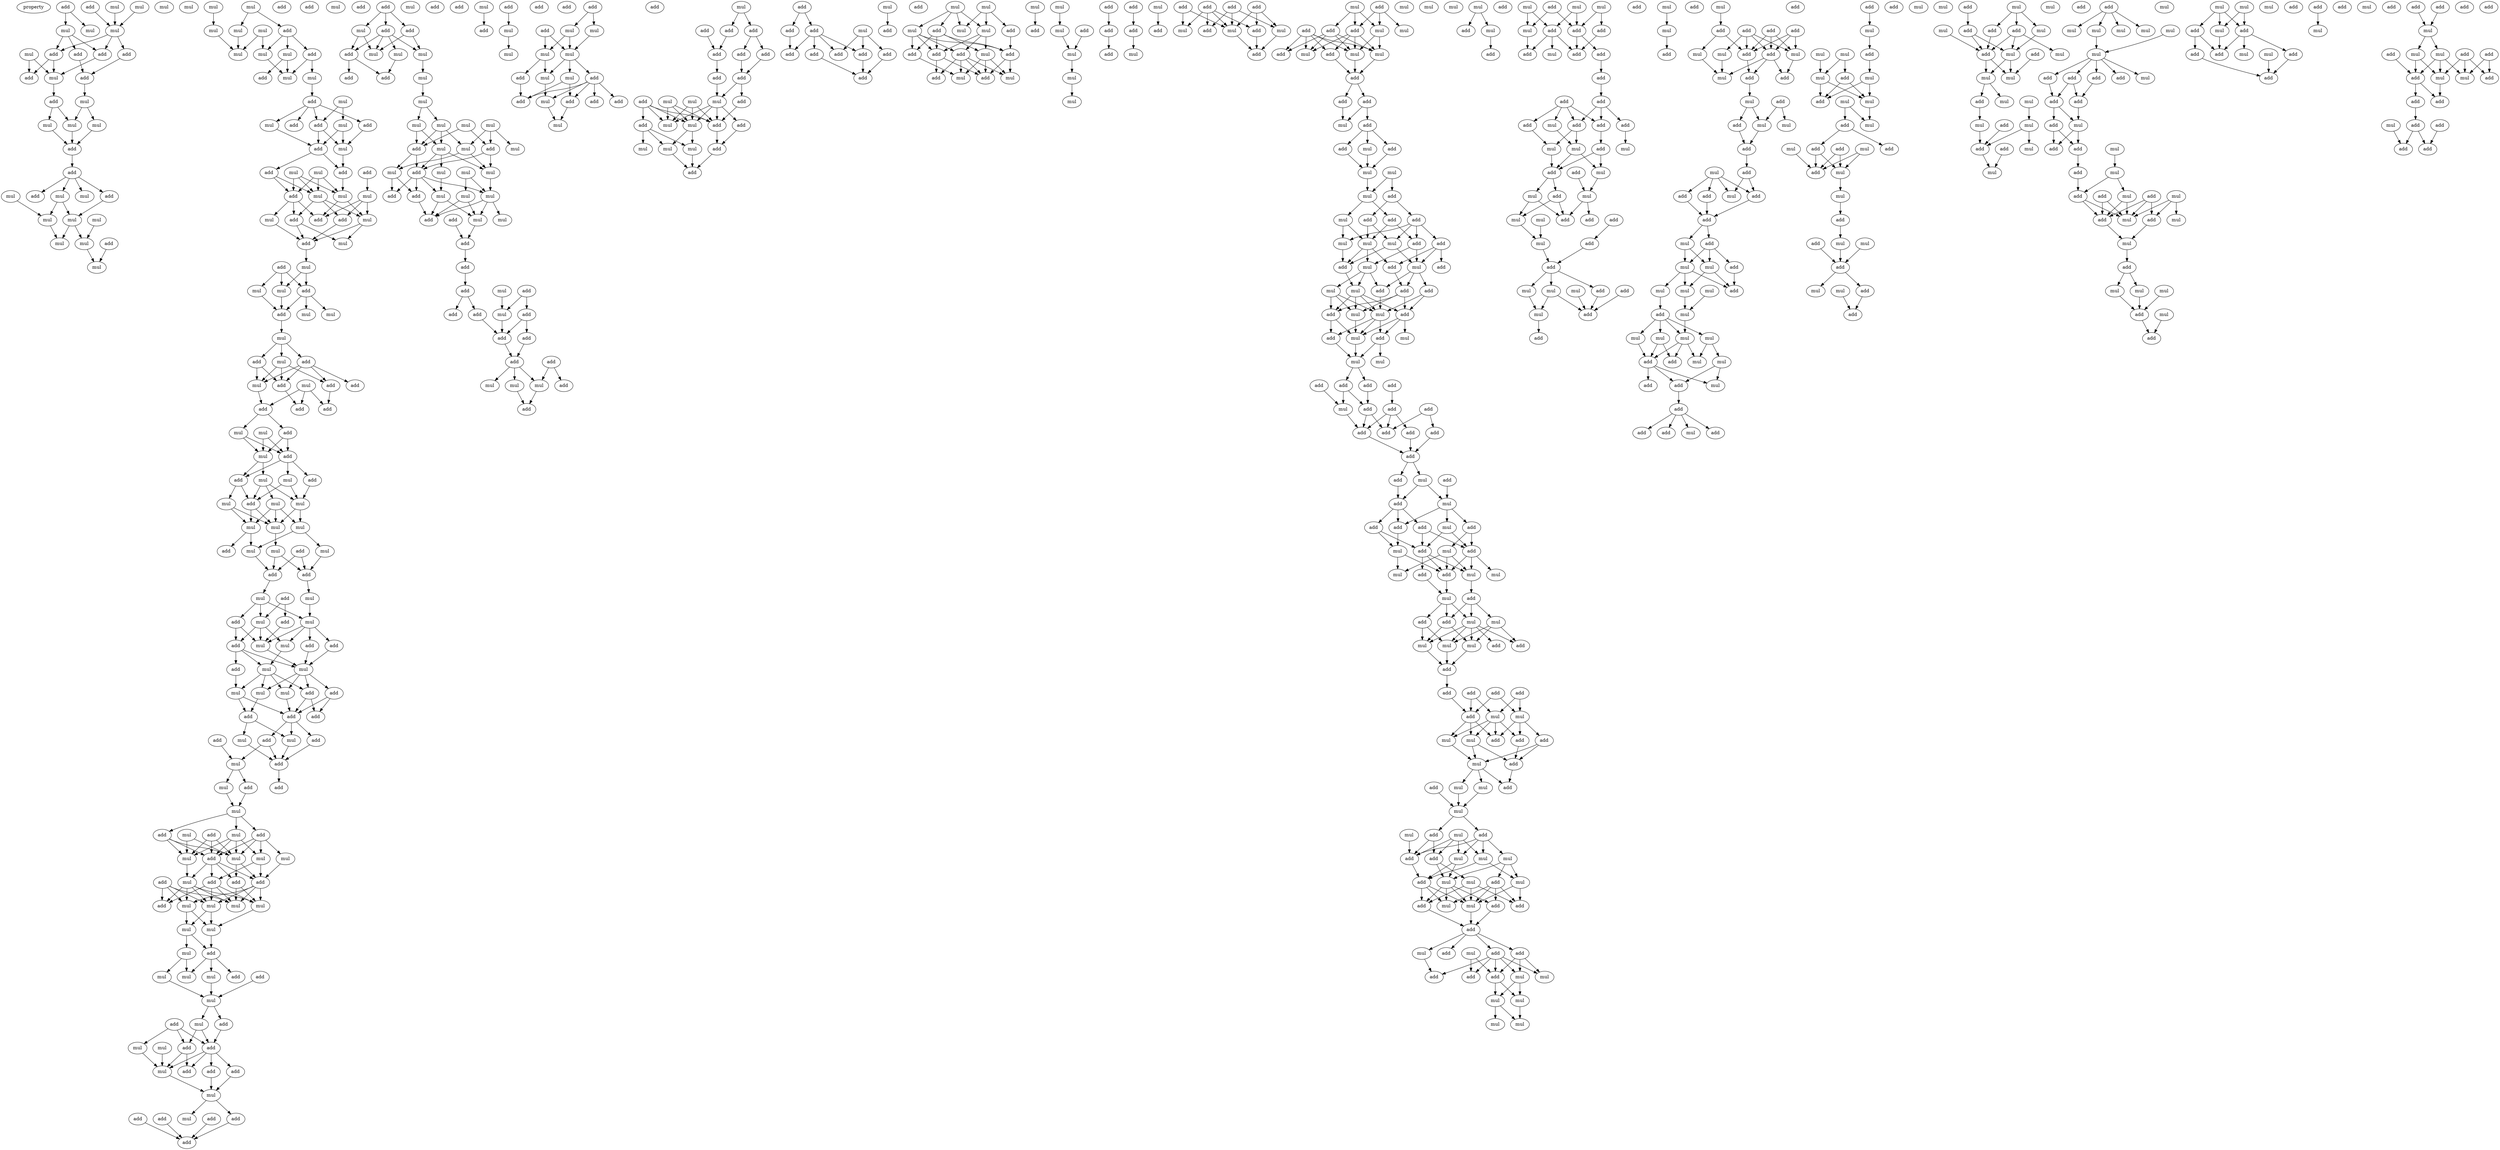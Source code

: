 digraph {
    node [fontcolor=black]
    property [mul=2,lf=1.7]
    0 [ label = mul ];
    1 [ label = mul ];
    2 [ label = add ];
    3 [ label = add ];
    4 [ label = mul ];
    5 [ label = mul ];
    6 [ label = mul ];
    7 [ label = add ];
    8 [ label = add ];
    9 [ label = add ];
    10 [ label = mul ];
    11 [ label = add ];
    12 [ label = mul ];
    13 [ label = add ];
    14 [ label = add ];
    15 [ label = add ];
    16 [ label = mul ];
    17 [ label = mul ];
    18 [ label = mul ];
    19 [ label = mul ];
    20 [ label = add ];
    21 [ label = add ];
    22 [ label = mul ];
    23 [ label = mul ];
    24 [ label = mul ];
    25 [ label = add ];
    26 [ label = add ];
    27 [ label = mul ];
    28 [ label = mul ];
    29 [ label = mul ];
    30 [ label = mul ];
    31 [ label = add ];
    32 [ label = mul ];
    33 [ label = mul ];
    34 [ label = mul ];
    35 [ label = mul ];
    36 [ label = mul ];
    37 [ label = mul ];
    38 [ label = mul ];
    39 [ label = mul ];
    40 [ label = mul ];
    41 [ label = add ];
    42 [ label = mul ];
    43 [ label = mul ];
    44 [ label = mul ];
    45 [ label = add ];
    46 [ label = add ];
    47 [ label = mul ];
    48 [ label = mul ];
    49 [ label = mul ];
    50 [ label = add ];
    51 [ label = add ];
    52 [ label = mul ];
    53 [ label = add ];
    54 [ label = add ];
    55 [ label = mul ];
    56 [ label = add ];
    57 [ label = mul ];
    58 [ label = mul ];
    59 [ label = add ];
    60 [ label = add ];
    61 [ label = mul ];
    62 [ label = add ];
    63 [ label = mul ];
    64 [ label = add ];
    65 [ label = mul ];
    66 [ label = mul ];
    67 [ label = add ];
    68 [ label = mul ];
    69 [ label = mul ];
    70 [ label = add ];
    71 [ label = add ];
    72 [ label = mul ];
    73 [ label = add ];
    74 [ label = add ];
    75 [ label = mul ];
    76 [ label = mul ];
    77 [ label = mul ];
    78 [ label = add ];
    79 [ label = add ];
    80 [ label = mul ];
    81 [ label = mul ];
    82 [ label = add ];
    83 [ label = mul ];
    84 [ label = add ];
    85 [ label = mul ];
    86 [ label = add ];
    87 [ label = add ];
    88 [ label = add ];
    89 [ label = mul ];
    90 [ label = add ];
    91 [ label = mul ];
    92 [ label = add ];
    93 [ label = add ];
    94 [ label = add ];
    95 [ label = mul ];
    96 [ label = add ];
    97 [ label = mul ];
    98 [ label = add ];
    99 [ label = mul ];
    100 [ label = mul ];
    101 [ label = add ];
    102 [ label = add ];
    103 [ label = mul ];
    104 [ label = mul ];
    105 [ label = mul ];
    106 [ label = mul ];
    107 [ label = add ];
    108 [ label = mul ];
    109 [ label = mul ];
    110 [ label = mul ];
    111 [ label = add ];
    112 [ label = add ];
    113 [ label = mul ];
    114 [ label = mul ];
    115 [ label = mul ];
    116 [ label = add ];
    117 [ label = add ];
    118 [ label = mul ];
    119 [ label = mul ];
    120 [ label = add ];
    121 [ label = mul ];
    122 [ label = mul ];
    123 [ label = add ];
    124 [ label = add ];
    125 [ label = mul ];
    126 [ label = add ];
    127 [ label = add ];
    128 [ label = mul ];
    129 [ label = add ];
    130 [ label = mul ];
    131 [ label = mul ];
    132 [ label = add ];
    133 [ label = mul ];
    134 [ label = mul ];
    135 [ label = add ];
    136 [ label = mul ];
    137 [ label = add ];
    138 [ label = add ];
    139 [ label = add ];
    140 [ label = add ];
    141 [ label = add ];
    142 [ label = add ];
    143 [ label = mul ];
    144 [ label = mul ];
    145 [ label = add ];
    146 [ label = mul ];
    147 [ label = add ];
    148 [ label = mul ];
    149 [ label = add ];
    150 [ label = add ];
    151 [ label = mul ];
    152 [ label = add ];
    153 [ label = mul ];
    154 [ label = add ];
    155 [ label = mul ];
    156 [ label = mul ];
    157 [ label = add ];
    158 [ label = add ];
    159 [ label = add ];
    160 [ label = mul ];
    161 [ label = mul ];
    162 [ label = mul ];
    163 [ label = mul ];
    164 [ label = add ];
    165 [ label = add ];
    166 [ label = mul ];
    167 [ label = add ];
    168 [ label = add ];
    169 [ label = mul ];
    170 [ label = mul ];
    171 [ label = add ];
    172 [ label = mul ];
    173 [ label = mul ];
    174 [ label = mul ];
    175 [ label = mul ];
    176 [ label = mul ];
    177 [ label = add ];
    178 [ label = mul ];
    179 [ label = add ];
    180 [ label = mul ];
    181 [ label = add ];
    182 [ label = mul ];
    183 [ label = mul ];
    184 [ label = mul ];
    185 [ label = add ];
    186 [ label = add ];
    187 [ label = add ];
    188 [ label = add ];
    189 [ label = add ];
    190 [ label = mul ];
    191 [ label = mul ];
    192 [ label = add ];
    193 [ label = mul ];
    194 [ label = add ];
    195 [ label = add ];
    196 [ label = mul ];
    197 [ label = add ];
    198 [ label = mul ];
    199 [ label = add ];
    200 [ label = add ];
    201 [ label = add ];
    202 [ label = add ];
    203 [ label = add ];
    204 [ label = add ];
    205 [ label = add ];
    206 [ label = mul ];
    207 [ label = mul ];
    208 [ label = mul ];
    209 [ label = add ];
    210 [ label = mul ];
    211 [ label = add ];
    212 [ label = mul ];
    213 [ label = add ];
    214 [ label = mul ];
    215 [ label = mul ];
    216 [ label = mul ];
    217 [ label = mul ];
    218 [ label = mul ];
    219 [ label = mul ];
    220 [ label = mul ];
    221 [ label = add ];
    222 [ label = mul ];
    223 [ label = add ];
    224 [ label = mul ];
    225 [ label = mul ];
    226 [ label = add ];
    227 [ label = mul ];
    228 [ label = mul ];
    229 [ label = mul ];
    230 [ label = mul ];
    231 [ label = add ];
    232 [ label = add ];
    233 [ label = mul ];
    234 [ label = add ];
    235 [ label = add ];
    236 [ label = mul ];
    237 [ label = mul ];
    238 [ label = mul ];
    239 [ label = add ];
    240 [ label = add ];
    241 [ label = add ];
    242 [ label = mul ];
    243 [ label = add ];
    244 [ label = add ];
    245 [ label = add ];
    246 [ label = mul ];
    247 [ label = add ];
    248 [ label = add ];
    249 [ label = add ];
    250 [ label = add ];
    251 [ label = add ];
    252 [ label = add ];
    253 [ label = add ];
    254 [ label = mul ];
    255 [ label = mul ];
    256 [ label = add ];
    257 [ label = mul ];
    258 [ label = add ];
    259 [ label = mul ];
    260 [ label = add ];
    261 [ label = add ];
    262 [ label = mul ];
    263 [ label = mul ];
    264 [ label = add ];
    265 [ label = add ];
    266 [ label = add ];
    267 [ label = mul ];
    268 [ label = add ];
    269 [ label = mul ];
    270 [ label = mul ];
    271 [ label = mul ];
    272 [ label = add ];
    273 [ label = mul ];
    274 [ label = mul ];
    275 [ label = add ];
    276 [ label = add ];
    277 [ label = add ];
    278 [ label = add ];
    279 [ label = mul ];
    280 [ label = add ];
    281 [ label = mul ];
    282 [ label = add ];
    283 [ label = mul ];
    284 [ label = add ];
    285 [ label = add ];
    286 [ label = add ];
    287 [ label = add ];
    288 [ label = add ];
    289 [ label = add ];
    290 [ label = add ];
    291 [ label = add ];
    292 [ label = mul ];
    293 [ label = mul ];
    294 [ label = mul ];
    295 [ label = add ];
    296 [ label = add ];
    297 [ label = mul ];
    298 [ label = add ];
    299 [ label = mul ];
    300 [ label = add ];
    301 [ label = add ];
    302 [ label = mul ];
    303 [ label = mul ];
    304 [ label = mul ];
    305 [ label = add ];
    306 [ label = add ];
    307 [ label = add ];
    308 [ label = mul ];
    309 [ label = add ];
    310 [ label = add ];
    311 [ label = add ];
    312 [ label = add ];
    313 [ label = add ];
    314 [ label = add ];
    315 [ label = add ];
    316 [ label = add ];
    317 [ label = mul ];
    318 [ label = add ];
    319 [ label = add ];
    320 [ label = mul ];
    321 [ label = mul ];
    322 [ label = mul ];
    323 [ label = mul ];
    324 [ label = mul ];
    325 [ label = add ];
    326 [ label = add ];
    327 [ label = mul ];
    328 [ label = add ];
    329 [ label = add ];
    330 [ label = add ];
    331 [ label = add ];
    332 [ label = add ];
    333 [ label = mul ];
    334 [ label = add ];
    335 [ label = mul ];
    336 [ label = mul ];
    337 [ label = add ];
    338 [ label = mul ];
    339 [ label = add ];
    340 [ label = mul ];
    341 [ label = mul ];
    342 [ label = mul ];
    343 [ label = add ];
    344 [ label = mul ];
    345 [ label = add ];
    346 [ label = mul ];
    347 [ label = add ];
    348 [ label = add ];
    349 [ label = add ];
    350 [ label = add ];
    351 [ label = mul ];
    352 [ label = add ];
    353 [ label = add ];
    354 [ label = add ];
    355 [ label = add ];
    356 [ label = add ];
    357 [ label = mul ];
    358 [ label = add ];
    359 [ label = mul ];
    360 [ label = mul ];
    361 [ label = add ];
    362 [ label = mul ];
    363 [ label = add ];
    364 [ label = mul ];
    365 [ label = add ];
    366 [ label = mul ];
    367 [ label = add ];
    368 [ label = add ];
    369 [ label = mul ];
    370 [ label = mul ];
    371 [ label = mul ];
    372 [ label = add ];
    373 [ label = mul ];
    374 [ label = add ];
    375 [ label = add ];
    376 [ label = add ];
    377 [ label = add ];
    378 [ label = add ];
    379 [ label = mul ];
    380 [ label = add ];
    381 [ label = mul ];
    382 [ label = add ];
    383 [ label = mul ];
    384 [ label = mul ];
    385 [ label = mul ];
    386 [ label = add ];
    387 [ label = add ];
    388 [ label = add ];
    389 [ label = mul ];
    390 [ label = add ];
    391 [ label = mul ];
    392 [ label = add ];
    393 [ label = add ];
    394 [ label = mul ];
    395 [ label = mul ];
    396 [ label = add ];
    397 [ label = mul ];
    398 [ label = add ];
    399 [ label = add ];
    400 [ label = mul ];
    401 [ label = mul ];
    402 [ label = add ];
    403 [ label = add ];
    404 [ label = mul ];
    405 [ label = add ];
    406 [ label = add ];
    407 [ label = mul ];
    408 [ label = add ];
    409 [ label = mul ];
    410 [ label = mul ];
    411 [ label = add ];
    412 [ label = mul ];
    413 [ label = mul ];
    414 [ label = add ];
    415 [ label = mul ];
    416 [ label = mul ];
    417 [ label = add ];
    418 [ label = add ];
    419 [ label = add ];
    420 [ label = add ];
    421 [ label = mul ];
    422 [ label = add ];
    423 [ label = add ];
    424 [ label = add ];
    425 [ label = add ];
    426 [ label = add ];
    427 [ label = add ];
    428 [ label = add ];
    429 [ label = add ];
    430 [ label = mul ];
    431 [ label = add ];
    432 [ label = add ];
    433 [ label = add ];
    434 [ label = mul ];
    435 [ label = add ];
    436 [ label = add ];
    437 [ label = mul ];
    438 [ label = add ];
    439 [ label = add ];
    440 [ label = add ];
    441 [ label = mul ];
    442 [ label = add ];
    443 [ label = mul ];
    444 [ label = add ];
    445 [ label = mul ];
    446 [ label = mul ];
    447 [ label = mul ];
    448 [ label = add ];
    449 [ label = add ];
    450 [ label = mul ];
    451 [ label = add ];
    452 [ label = mul ];
    453 [ label = mul ];
    454 [ label = add ];
    455 [ label = mul ];
    456 [ label = add ];
    457 [ label = add ];
    458 [ label = mul ];
    459 [ label = mul ];
    460 [ label = add ];
    461 [ label = add ];
    462 [ label = add ];
    463 [ label = add ];
    464 [ label = add ];
    465 [ label = mul ];
    466 [ label = mul ];
    467 [ label = add ];
    468 [ label = add ];
    469 [ label = add ];
    470 [ label = mul ];
    471 [ label = mul ];
    472 [ label = add ];
    473 [ label = mul ];
    474 [ label = add ];
    475 [ label = mul ];
    476 [ label = add ];
    477 [ label = mul ];
    478 [ label = add ];
    479 [ label = mul ];
    480 [ label = mul ];
    481 [ label = add ];
    482 [ label = mul ];
    483 [ label = add ];
    484 [ label = mul ];
    485 [ label = mul ];
    486 [ label = mul ];
    487 [ label = add ];
    488 [ label = add ];
    489 [ label = mul ];
    490 [ label = add ];
    491 [ label = mul ];
    492 [ label = add ];
    493 [ label = mul ];
    494 [ label = mul ];
    495 [ label = mul ];
    496 [ label = add ];
    497 [ label = mul ];
    498 [ label = add ];
    499 [ label = add ];
    500 [ label = add ];
    501 [ label = add ];
    502 [ label = add ];
    503 [ label = add ];
    504 [ label = mul ];
    505 [ label = mul ];
    506 [ label = add ];
    507 [ label = mul ];
    508 [ label = mul ];
    509 [ label = add ];
    510 [ label = add ];
    511 [ label = mul ];
    512 [ label = mul ];
    513 [ label = mul ];
    514 [ label = mul ];
    515 [ label = mul ];
    516 [ label = add ];
    517 [ label = mul ];
    518 [ label = add ];
    519 [ label = add ];
    520 [ label = add ];
    521 [ label = mul ];
    522 [ label = mul ];
    523 [ label = mul ];
    524 [ label = add ];
    525 [ label = add ];
    526 [ label = mul ];
    527 [ label = add ];
    528 [ label = add ];
    529 [ label = add ];
    530 [ label = add ];
    531 [ label = add ];
    532 [ label = mul ];
    533 [ label = add ];
    534 [ label = add ];
    535 [ label = add ];
    536 [ label = add ];
    537 [ label = add ];
    538 [ label = mul ];
    539 [ label = add ];
    540 [ label = add ];
    541 [ label = mul ];
    542 [ label = mul ];
    543 [ label = add ];
    544 [ label = mul ];
    545 [ label = add ];
    546 [ label = mul ];
    547 [ label = add ];
    548 [ label = add ];
    549 [ label = mul ];
    550 [ label = mul ];
    551 [ label = add ];
    552 [ label = add ];
    553 [ label = mul ];
    554 [ label = add ];
    555 [ label = mul ];
    556 [ label = mul ];
    557 [ label = add ];
    558 [ label = add ];
    559 [ label = mul ];
    560 [ label = mul ];
    561 [ label = add ];
    562 [ label = mul ];
    563 [ label = add ];
    564 [ label = mul ];
    565 [ label = add ];
    566 [ label = mul ];
    567 [ label = add ];
    568 [ label = mul ];
    569 [ label = add ];
    570 [ label = add ];
    571 [ label = mul ];
    572 [ label = add ];
    573 [ label = add ];
    574 [ label = add ];
    575 [ label = add ];
    576 [ label = add ];
    577 [ label = mul ];
    578 [ label = add ];
    579 [ label = mul ];
    580 [ label = mul ];
    581 [ label = add ];
    582 [ label = add ];
    583 [ label = mul ];
    584 [ label = add ];
    585 [ label = mul ];
    586 [ label = add ];
    587 [ label = mul ];
    588 [ label = mul ];
    589 [ label = add ];
    590 [ label = add ];
    591 [ label = mul ];
    592 [ label = add ];
    593 [ label = add ];
    594 [ label = mul ];
    595 [ label = add ];
    596 [ label = add ];
    597 [ label = mul ];
    598 [ label = add ];
    599 [ label = mul ];
    600 [ label = mul ];
    601 [ label = add ];
    602 [ label = mul ];
    603 [ label = mul ];
    604 [ label = add ];
    605 [ label = add ];
    606 [ label = mul ];
    607 [ label = add ];
    608 [ label = mul ];
    609 [ label = mul ];
    610 [ label = mul ];
    611 [ label = mul ];
    612 [ label = mul ];
    613 [ label = mul ];
    614 [ label = add ];
    615 [ label = add ];
    616 [ label = mul ];
    617 [ label = add ];
    618 [ label = mul ];
    619 [ label = add ];
    620 [ label = add ];
    621 [ label = add ];
    622 [ label = add ];
    623 [ label = mul ];
    624 [ label = add ];
    625 [ label = add ];
    626 [ label = mul ];
    627 [ label = mul ];
    628 [ label = add ];
    629 [ label = mul ];
    630 [ label = mul ];
    631 [ label = mul ];
    632 [ label = add ];
    633 [ label = mul ];
    634 [ label = add ];
    635 [ label = mul ];
    636 [ label = add ];
    637 [ label = mul ];
    638 [ label = add ];
    639 [ label = mul ];
    640 [ label = mul ];
    641 [ label = add ];
    642 [ label = add ];
    643 [ label = add ];
    644 [ label = mul ];
    645 [ label = mul ];
    646 [ label = add ];
    647 [ label = add ];
    648 [ label = mul ];
    649 [ label = add ];
    650 [ label = mul ];
    651 [ label = mul ];
    652 [ label = add ];
    653 [ label = mul ];
    654 [ label = mul ];
    655 [ label = mul ];
    656 [ label = add ];
    657 [ label = add ];
    658 [ label = mul ];
    659 [ label = add ];
    660 [ label = add ];
    661 [ label = add ];
    662 [ label = mul ];
    663 [ label = mul ];
    664 [ label = add ];
    665 [ label = mul ];
    666 [ label = add ];
    667 [ label = add ];
    668 [ label = mul ];
    669 [ label = mul ];
    670 [ label = mul ];
    671 [ label = mul ];
    672 [ label = mul ];
    673 [ label = add ];
    674 [ label = add ];
    675 [ label = mul ];
    676 [ label = mul ];
    677 [ label = add ];
    678 [ label = mul ];
    679 [ label = mul ];
    680 [ label = add ];
    681 [ label = mul ];
    682 [ label = add ];
    683 [ label = add ];
    684 [ label = mul ];
    685 [ label = mul ];
    686 [ label = mul ];
    687 [ label = mul ];
    688 [ label = mul ];
    689 [ label = mul ];
    690 [ label = add ];
    691 [ label = add ];
    692 [ label = mul ];
    693 [ label = add ];
    694 [ label = add ];
    695 [ label = add ];
    696 [ label = add ];
    697 [ label = add ];
    698 [ label = mul ];
    699 [ label = add ];
    700 [ label = add ];
    701 [ label = mul ];
    702 [ label = mul ];
    703 [ label = mul ];
    704 [ label = add ];
    705 [ label = add ];
    706 [ label = add ];
    707 [ label = mul ];
    708 [ label = mul ];
    709 [ label = add ];
    710 [ label = add ];
    711 [ label = mul ];
    712 [ label = mul ];
    713 [ label = add ];
    714 [ label = mul ];
    715 [ label = add ];
    716 [ label = mul ];
    717 [ label = mul ];
    718 [ label = mul ];
    719 [ label = add ];
    720 [ label = mul ];
    721 [ label = add ];
    722 [ label = mul ];
    723 [ label = mul ];
    724 [ label = mul ];
    725 [ label = add ];
    726 [ label = add ];
    727 [ label = mul ];
    728 [ label = add ];
    729 [ label = mul ];
    730 [ label = add ];
    731 [ label = add ];
    732 [ label = add ];
    733 [ label = mul ];
    734 [ label = add ];
    735 [ label = add ];
    736 [ label = add ];
    737 [ label = mul ];
    738 [ label = mul ];
    739 [ label = add ];
    740 [ label = add ];
    741 [ label = add ];
    742 [ label = add ];
    743 [ label = add ];
    744 [ label = mul ];
    745 [ label = mul ];
    746 [ label = add ];
    747 [ label = add ];
    748 [ label = add ];
    749 [ label = mul ];
    750 [ label = mul ];
    751 [ label = add ];
    752 [ label = add ];
    753 [ label = mul ];
    754 [ label = add ];
    755 [ label = add ];
    756 [ label = add ];
    757 [ label = add ];
    758 [ label = mul ];
    759 [ label = add ];
    760 [ label = add ];
    0 -> 4 [ name = 0 ];
    1 -> 4 [ name = 1 ];
    2 -> 5 [ name = 2 ];
    2 -> 6 [ name = 3 ];
    3 -> 4 [ name = 4 ];
    4 -> 7 [ name = 5 ];
    4 -> 8 [ name = 6 ];
    4 -> 11 [ name = 7 ];
    6 -> 7 [ name = 8 ];
    6 -> 8 [ name = 9 ];
    6 -> 9 [ name = 10 ];
    7 -> 12 [ name = 11 ];
    8 -> 12 [ name = 12 ];
    8 -> 14 [ name = 13 ];
    9 -> 13 [ name = 14 ];
    10 -> 12 [ name = 15 ];
    10 -> 14 [ name = 16 ];
    11 -> 13 [ name = 17 ];
    12 -> 15 [ name = 18 ];
    13 -> 16 [ name = 19 ];
    15 -> 17 [ name = 20 ];
    15 -> 18 [ name = 21 ];
    16 -> 18 [ name = 22 ];
    16 -> 19 [ name = 23 ];
    17 -> 20 [ name = 24 ];
    18 -> 20 [ name = 25 ];
    19 -> 20 [ name = 26 ];
    20 -> 21 [ name = 27 ];
    21 -> 22 [ name = 28 ];
    21 -> 23 [ name = 29 ];
    21 -> 25 [ name = 30 ];
    21 -> 26 [ name = 31 ];
    22 -> 28 [ name = 32 ];
    22 -> 29 [ name = 33 ];
    24 -> 29 [ name = 34 ];
    26 -> 28 [ name = 35 ];
    27 -> 34 [ name = 36 ];
    28 -> 30 [ name = 37 ];
    28 -> 34 [ name = 38 ];
    29 -> 30 [ name = 39 ];
    31 -> 35 [ name = 40 ];
    34 -> 35 [ name = 41 ];
    36 -> 38 [ name = 42 ];
    37 -> 39 [ name = 43 ];
    37 -> 41 [ name = 44 ];
    38 -> 44 [ name = 45 ];
    39 -> 44 [ name = 46 ];
    40 -> 43 [ name = 47 ];
    40 -> 44 [ name = 48 ];
    41 -> 42 [ name = 49 ];
    41 -> 43 [ name = 50 ];
    41 -> 45 [ name = 51 ];
    42 -> 46 [ name = 52 ];
    42 -> 48 [ name = 53 ];
    43 -> 48 [ name = 54 ];
    45 -> 47 [ name = 55 ];
    45 -> 48 [ name = 56 ];
    47 -> 50 [ name = 57 ];
    49 -> 51 [ name = 58 ];
    49 -> 55 [ name = 59 ];
    50 -> 51 [ name = 60 ];
    50 -> 52 [ name = 61 ];
    50 -> 53 [ name = 62 ];
    50 -> 54 [ name = 63 ];
    51 -> 56 [ name = 64 ];
    51 -> 57 [ name = 65 ];
    52 -> 56 [ name = 66 ];
    53 -> 57 [ name = 67 ];
    55 -> 56 [ name = 68 ];
    55 -> 57 [ name = 69 ];
    56 -> 60 [ name = 70 ];
    56 -> 62 [ name = 71 ];
    57 -> 60 [ name = 72 ];
    58 -> 63 [ name = 73 ];
    58 -> 64 [ name = 74 ];
    58 -> 66 [ name = 75 ];
    59 -> 65 [ name = 76 ];
    60 -> 66 [ name = 77 ];
    61 -> 63 [ name = 78 ];
    61 -> 64 [ name = 79 ];
    61 -> 66 [ name = 80 ];
    62 -> 63 [ name = 81 ];
    62 -> 64 [ name = 82 ];
    63 -> 68 [ name = 83 ];
    63 -> 70 [ name = 84 ];
    63 -> 71 [ name = 85 ];
    64 -> 67 [ name = 86 ];
    64 -> 69 [ name = 87 ];
    64 -> 70 [ name = 88 ];
    65 -> 67 [ name = 89 ];
    65 -> 68 [ name = 90 ];
    65 -> 71 [ name = 91 ];
    66 -> 67 [ name = 92 ];
    66 -> 68 [ name = 93 ];
    68 -> 72 [ name = 94 ];
    68 -> 73 [ name = 95 ];
    69 -> 73 [ name = 96 ];
    70 -> 72 [ name = 97 ];
    70 -> 73 [ name = 98 ];
    71 -> 73 [ name = 99 ];
    73 -> 75 [ name = 100 ];
    74 -> 76 [ name = 101 ];
    74 -> 77 [ name = 102 ];
    74 -> 78 [ name = 103 ];
    75 -> 76 [ name = 104 ];
    75 -> 78 [ name = 105 ];
    76 -> 79 [ name = 106 ];
    77 -> 79 [ name = 107 ];
    78 -> 79 [ name = 108 ];
    78 -> 80 [ name = 109 ];
    78 -> 81 [ name = 110 ];
    79 -> 83 [ name = 111 ];
    83 -> 84 [ name = 112 ];
    83 -> 85 [ name = 113 ];
    83 -> 86 [ name = 114 ];
    84 -> 88 [ name = 115 ];
    84 -> 91 [ name = 116 ];
    85 -> 88 [ name = 117 ];
    85 -> 90 [ name = 118 ];
    85 -> 91 [ name = 119 ];
    86 -> 87 [ name = 120 ];
    86 -> 88 [ name = 121 ];
    86 -> 90 [ name = 122 ];
    86 -> 91 [ name = 123 ];
    88 -> 93 [ name = 124 ];
    89 -> 92 [ name = 125 ];
    89 -> 93 [ name = 126 ];
    89 -> 94 [ name = 127 ];
    90 -> 92 [ name = 128 ];
    91 -> 94 [ name = 129 ];
    94 -> 95 [ name = 130 ];
    94 -> 96 [ name = 131 ];
    95 -> 98 [ name = 132 ];
    95 -> 99 [ name = 133 ];
    96 -> 98 [ name = 134 ];
    96 -> 99 [ name = 135 ];
    97 -> 98 [ name = 136 ];
    97 -> 99 [ name = 137 ];
    98 -> 100 [ name = 138 ];
    98 -> 101 [ name = 139 ];
    98 -> 102 [ name = 140 ];
    99 -> 102 [ name = 141 ];
    99 -> 103 [ name = 142 ];
    100 -> 106 [ name = 143 ];
    100 -> 107 [ name = 144 ];
    101 -> 106 [ name = 145 ];
    102 -> 105 [ name = 146 ];
    102 -> 107 [ name = 147 ];
    103 -> 104 [ name = 148 ];
    103 -> 106 [ name = 149 ];
    103 -> 107 [ name = 150 ];
    104 -> 108 [ name = 151 ];
    104 -> 109 [ name = 152 ];
    104 -> 110 [ name = 153 ];
    105 -> 108 [ name = 154 ];
    105 -> 109 [ name = 155 ];
    106 -> 108 [ name = 156 ];
    106 -> 110 [ name = 157 ];
    107 -> 108 [ name = 158 ];
    107 -> 109 [ name = 159 ];
    108 -> 115 [ name = 160 ];
    109 -> 112 [ name = 161 ];
    109 -> 114 [ name = 162 ];
    110 -> 113 [ name = 163 ];
    110 -> 114 [ name = 164 ];
    111 -> 116 [ name = 165 ];
    111 -> 117 [ name = 166 ];
    113 -> 116 [ name = 167 ];
    114 -> 117 [ name = 168 ];
    115 -> 116 [ name = 169 ];
    115 -> 117 [ name = 170 ];
    116 -> 118 [ name = 171 ];
    117 -> 119 [ name = 172 ];
    118 -> 122 [ name = 173 ];
    119 -> 121 [ name = 174 ];
    119 -> 122 [ name = 175 ];
    119 -> 123 [ name = 176 ];
    120 -> 121 [ name = 177 ];
    120 -> 124 [ name = 178 ];
    121 -> 125 [ name = 179 ];
    121 -> 127 [ name = 180 ];
    121 -> 128 [ name = 181 ];
    122 -> 125 [ name = 182 ];
    122 -> 126 [ name = 183 ];
    122 -> 128 [ name = 184 ];
    122 -> 129 [ name = 185 ];
    123 -> 125 [ name = 186 ];
    123 -> 127 [ name = 187 ];
    124 -> 125 [ name = 188 ];
    125 -> 131 [ name = 189 ];
    126 -> 131 [ name = 190 ];
    127 -> 130 [ name = 191 ];
    127 -> 131 [ name = 192 ];
    127 -> 132 [ name = 193 ];
    128 -> 130 [ name = 194 ];
    129 -> 131 [ name = 195 ];
    130 -> 133 [ name = 196 ];
    130 -> 134 [ name = 197 ];
    130 -> 136 [ name = 198 ];
    130 -> 137 [ name = 199 ];
    131 -> 133 [ name = 200 ];
    131 -> 135 [ name = 201 ];
    131 -> 136 [ name = 202 ];
    131 -> 137 [ name = 203 ];
    132 -> 134 [ name = 204 ];
    133 -> 138 [ name = 205 ];
    134 -> 138 [ name = 206 ];
    134 -> 140 [ name = 207 ];
    135 -> 138 [ name = 208 ];
    135 -> 139 [ name = 209 ];
    136 -> 140 [ name = 210 ];
    137 -> 138 [ name = 211 ];
    137 -> 139 [ name = 212 ];
    138 -> 142 [ name = 213 ];
    138 -> 143 [ name = 214 ];
    138 -> 145 [ name = 215 ];
    140 -> 143 [ name = 216 ];
    140 -> 144 [ name = 217 ];
    141 -> 146 [ name = 218 ];
    142 -> 146 [ name = 219 ];
    142 -> 147 [ name = 220 ];
    143 -> 147 [ name = 221 ];
    144 -> 147 [ name = 222 ];
    145 -> 147 [ name = 223 ];
    146 -> 148 [ name = 224 ];
    146 -> 152 [ name = 225 ];
    147 -> 149 [ name = 226 ];
    148 -> 153 [ name = 227 ];
    152 -> 153 [ name = 228 ];
    153 -> 154 [ name = 229 ];
    153 -> 155 [ name = 230 ];
    153 -> 158 [ name = 231 ];
    154 -> 159 [ name = 232 ];
    154 -> 160 [ name = 233 ];
    154 -> 162 [ name = 234 ];
    154 -> 163 [ name = 235 ];
    155 -> 159 [ name = 236 ];
    155 -> 160 [ name = 237 ];
    155 -> 161 [ name = 238 ];
    155 -> 162 [ name = 239 ];
    156 -> 160 [ name = 240 ];
    156 -> 161 [ name = 241 ];
    157 -> 159 [ name = 242 ];
    157 -> 160 [ name = 243 ];
    157 -> 161 [ name = 244 ];
    158 -> 159 [ name = 245 ];
    158 -> 160 [ name = 246 ];
    158 -> 161 [ name = 247 ];
    159 -> 164 [ name = 248 ];
    159 -> 166 [ name = 249 ];
    159 -> 167 [ name = 250 ];
    159 -> 168 [ name = 251 ];
    160 -> 167 [ name = 252 ];
    160 -> 168 [ name = 253 ];
    161 -> 166 [ name = 254 ];
    162 -> 164 [ name = 255 ];
    162 -> 168 [ name = 256 ];
    163 -> 168 [ name = 257 ];
    164 -> 170 [ name = 258 ];
    164 -> 171 [ name = 259 ];
    164 -> 172 [ name = 260 ];
    164 -> 173 [ name = 261 ];
    165 -> 169 [ name = 262 ];
    165 -> 170 [ name = 263 ];
    165 -> 171 [ name = 264 ];
    165 -> 172 [ name = 265 ];
    166 -> 169 [ name = 266 ];
    166 -> 170 [ name = 267 ];
    166 -> 171 [ name = 268 ];
    166 -> 172 [ name = 269 ];
    166 -> 173 [ name = 270 ];
    167 -> 170 [ name = 271 ];
    167 -> 173 [ name = 272 ];
    168 -> 169 [ name = 273 ];
    168 -> 170 [ name = 274 ];
    168 -> 172 [ name = 275 ];
    168 -> 173 [ name = 276 ];
    169 -> 174 [ name = 277 ];
    169 -> 175 [ name = 278 ];
    172 -> 174 [ name = 279 ];
    172 -> 175 [ name = 280 ];
    173 -> 175 [ name = 281 ];
    174 -> 176 [ name = 282 ];
    174 -> 177 [ name = 283 ];
    175 -> 177 [ name = 284 ];
    176 -> 178 [ name = 285 ];
    176 -> 182 [ name = 286 ];
    177 -> 178 [ name = 287 ];
    177 -> 180 [ name = 288 ];
    177 -> 181 [ name = 289 ];
    179 -> 183 [ name = 290 ];
    180 -> 183 [ name = 291 ];
    182 -> 183 [ name = 292 ];
    183 -> 184 [ name = 293 ];
    183 -> 186 [ name = 294 ];
    184 -> 188 [ name = 295 ];
    184 -> 189 [ name = 296 ];
    186 -> 189 [ name = 297 ];
    187 -> 188 [ name = 298 ];
    187 -> 189 [ name = 299 ];
    187 -> 191 [ name = 300 ];
    188 -> 192 [ name = 301 ];
    188 -> 193 [ name = 302 ];
    189 -> 192 [ name = 303 ];
    189 -> 193 [ name = 304 ];
    189 -> 194 [ name = 305 ];
    189 -> 195 [ name = 306 ];
    190 -> 193 [ name = 307 ];
    191 -> 193 [ name = 308 ];
    193 -> 196 [ name = 309 ];
    194 -> 196 [ name = 310 ];
    195 -> 196 [ name = 311 ];
    196 -> 198 [ name = 312 ];
    196 -> 199 [ name = 313 ];
    197 -> 202 [ name = 314 ];
    199 -> 202 [ name = 315 ];
    200 -> 202 [ name = 316 ];
    201 -> 202 [ name = 317 ];
    203 -> 204 [ name = 318 ];
    203 -> 205 [ name = 319 ];
    203 -> 206 [ name = 320 ];
    204 -> 207 [ name = 321 ];
    204 -> 208 [ name = 322 ];
    204 -> 209 [ name = 323 ];
    204 -> 210 [ name = 324 ];
    205 -> 208 [ name = 325 ];
    205 -> 210 [ name = 326 ];
    206 -> 209 [ name = 327 ];
    206 -> 210 [ name = 328 ];
    207 -> 213 [ name = 329 ];
    208 -> 212 [ name = 330 ];
    209 -> 211 [ name = 331 ];
    209 -> 213 [ name = 332 ];
    212 -> 214 [ name = 333 ];
    214 -> 215 [ name = 334 ];
    214 -> 217 [ name = 335 ];
    215 -> 219 [ name = 336 ];
    215 -> 221 [ name = 337 ];
    215 -> 222 [ name = 338 ];
    216 -> 221 [ name = 339 ];
    216 -> 223 [ name = 340 ];
    217 -> 219 [ name = 341 ];
    217 -> 221 [ name = 342 ];
    218 -> 220 [ name = 343 ];
    218 -> 222 [ name = 344 ];
    218 -> 223 [ name = 345 ];
    219 -> 226 [ name = 346 ];
    219 -> 227 [ name = 347 ];
    219 -> 228 [ name = 348 ];
    221 -> 224 [ name = 349 ];
    221 -> 226 [ name = 350 ];
    222 -> 224 [ name = 351 ];
    222 -> 228 [ name = 352 ];
    223 -> 226 [ name = 353 ];
    223 -> 228 [ name = 354 ];
    224 -> 231 [ name = 355 ];
    224 -> 232 [ name = 356 ];
    225 -> 229 [ name = 357 ];
    225 -> 230 [ name = 358 ];
    226 -> 229 [ name = 359 ];
    226 -> 231 [ name = 360 ];
    226 -> 232 [ name = 361 ];
    226 -> 233 [ name = 362 ];
    227 -> 233 [ name = 363 ];
    228 -> 229 [ name = 364 ];
    229 -> 234 [ name = 365 ];
    229 -> 236 [ name = 366 ];
    229 -> 237 [ name = 367 ];
    230 -> 234 [ name = 368 ];
    230 -> 236 [ name = 369 ];
    231 -> 234 [ name = 370 ];
    233 -> 234 [ name = 371 ];
    233 -> 236 [ name = 372 ];
    235 -> 239 [ name = 373 ];
    236 -> 239 [ name = 374 ];
    239 -> 240 [ name = 375 ];
    240 -> 244 [ name = 376 ];
    242 -> 246 [ name = 377 ];
    243 -> 246 [ name = 378 ];
    243 -> 248 [ name = 379 ];
    244 -> 245 [ name = 380 ];
    244 -> 247 [ name = 381 ];
    246 -> 250 [ name = 382 ];
    247 -> 250 [ name = 383 ];
    248 -> 249 [ name = 384 ];
    248 -> 250 [ name = 385 ];
    249 -> 251 [ name = 386 ];
    250 -> 251 [ name = 387 ];
    251 -> 254 [ name = 388 ];
    251 -> 255 [ name = 389 ];
    251 -> 257 [ name = 390 ];
    253 -> 256 [ name = 391 ];
    253 -> 257 [ name = 392 ];
    255 -> 258 [ name = 393 ];
    257 -> 258 [ name = 394 ];
    259 -> 261 [ name = 395 ];
    260 -> 262 [ name = 396 ];
    262 -> 263 [ name = 397 ];
    266 -> 267 [ name = 398 ];
    266 -> 269 [ name = 399 ];
    267 -> 270 [ name = 400 ];
    267 -> 271 [ name = 401 ];
    268 -> 270 [ name = 402 ];
    268 -> 271 [ name = 403 ];
    269 -> 271 [ name = 404 ];
    270 -> 273 [ name = 405 ];
    270 -> 275 [ name = 406 ];
    271 -> 272 [ name = 407 ];
    271 -> 273 [ name = 408 ];
    271 -> 274 [ name = 409 ];
    272 -> 276 [ name = 410 ];
    272 -> 277 [ name = 411 ];
    272 -> 278 [ name = 412 ];
    272 -> 279 [ name = 413 ];
    272 -> 280 [ name = 414 ];
    273 -> 279 [ name = 415 ];
    274 -> 277 [ name = 416 ];
    274 -> 280 [ name = 417 ];
    275 -> 280 [ name = 418 ];
    277 -> 281 [ name = 419 ];
    279 -> 281 [ name = 420 ];
    283 -> 284 [ name = 421 ];
    283 -> 285 [ name = 422 ];
    284 -> 287 [ name = 423 ];
    284 -> 288 [ name = 424 ];
    285 -> 289 [ name = 425 ];
    286 -> 289 [ name = 426 ];
    287 -> 291 [ name = 427 ];
    288 -> 291 [ name = 428 ];
    289 -> 290 [ name = 429 ];
    290 -> 293 [ name = 430 ];
    291 -> 293 [ name = 431 ];
    291 -> 295 [ name = 432 ];
    292 -> 297 [ name = 433 ];
    292 -> 299 [ name = 434 ];
    292 -> 301 [ name = 435 ];
    293 -> 297 [ name = 436 ];
    293 -> 298 [ name = 437 ];
    293 -> 299 [ name = 438 ];
    293 -> 301 [ name = 439 ];
    294 -> 297 [ name = 440 ];
    294 -> 299 [ name = 441 ];
    294 -> 301 [ name = 442 ];
    295 -> 301 [ name = 443 ];
    296 -> 297 [ name = 444 ];
    296 -> 299 [ name = 445 ];
    296 -> 300 [ name = 446 ];
    296 -> 301 [ name = 447 ];
    298 -> 305 [ name = 448 ];
    299 -> 303 [ name = 449 ];
    299 -> 304 [ name = 450 ];
    300 -> 302 [ name = 451 ];
    300 -> 303 [ name = 452 ];
    300 -> 304 [ name = 453 ];
    301 -> 305 [ name = 454 ];
    303 -> 306 [ name = 455 ];
    304 -> 306 [ name = 456 ];
    305 -> 306 [ name = 457 ];
    307 -> 309 [ name = 458 ];
    307 -> 310 [ name = 459 ];
    308 -> 311 [ name = 460 ];
    308 -> 312 [ name = 461 ];
    308 -> 315 [ name = 462 ];
    309 -> 313 [ name = 463 ];
    310 -> 311 [ name = 464 ];
    310 -> 313 [ name = 465 ];
    310 -> 314 [ name = 466 ];
    310 -> 315 [ name = 467 ];
    312 -> 316 [ name = 468 ];
    314 -> 316 [ name = 469 ];
    315 -> 316 [ name = 470 ];
    317 -> 318 [ name = 471 ];
    320 -> 322 [ name = 472 ];
    320 -> 324 [ name = 473 ];
    320 -> 326 [ name = 474 ];
    321 -> 322 [ name = 475 ];
    321 -> 323 [ name = 476 ];
    321 -> 324 [ name = 477 ];
    321 -> 325 [ name = 478 ];
    322 -> 327 [ name = 479 ];
    322 -> 329 [ name = 480 ];
    322 -> 330 [ name = 481 ];
    323 -> 328 [ name = 482 ];
    323 -> 329 [ name = 483 ];
    323 -> 330 [ name = 484 ];
    323 -> 331 [ name = 485 ];
    325 -> 327 [ name = 486 ];
    325 -> 328 [ name = 487 ];
    325 -> 330 [ name = 488 ];
    325 -> 331 [ name = 489 ];
    326 -> 328 [ name = 490 ];
    327 -> 332 [ name = 491 ];
    327 -> 333 [ name = 492 ];
    327 -> 335 [ name = 493 ];
    328 -> 332 [ name = 494 ];
    328 -> 333 [ name = 495 ];
    329 -> 332 [ name = 496 ];
    329 -> 333 [ name = 497 ];
    329 -> 334 [ name = 498 ];
    329 -> 335 [ name = 499 ];
    330 -> 332 [ name = 500 ];
    330 -> 334 [ name = 501 ];
    331 -> 335 [ name = 502 ];
    336 -> 337 [ name = 503 ];
    338 -> 340 [ name = 504 ];
    339 -> 341 [ name = 505 ];
    340 -> 341 [ name = 506 ];
    341 -> 342 [ name = 507 ];
    342 -> 344 [ name = 508 ];
    343 -> 347 [ name = 509 ];
    345 -> 350 [ name = 510 ];
    346 -> 349 [ name = 511 ];
    347 -> 348 [ name = 512 ];
    350 -> 351 [ name = 513 ];
    352 -> 356 [ name = 514 ];
    352 -> 357 [ name = 515 ];
    352 -> 360 [ name = 516 ];
    353 -> 357 [ name = 517 ];
    353 -> 359 [ name = 518 ];
    354 -> 357 [ name = 519 ];
    354 -> 358 [ name = 520 ];
    354 -> 360 [ name = 521 ];
    355 -> 356 [ name = 522 ];
    355 -> 357 [ name = 523 ];
    355 -> 358 [ name = 524 ];
    355 -> 359 [ name = 525 ];
    356 -> 361 [ name = 526 ];
    357 -> 361 [ name = 527 ];
    360 -> 361 [ name = 528 ];
    362 -> 365 [ name = 529 ];
    362 -> 366 [ name = 530 ];
    362 -> 368 [ name = 531 ];
    363 -> 366 [ name = 532 ];
    363 -> 368 [ name = 533 ];
    363 -> 369 [ name = 534 ];
    365 -> 370 [ name = 535 ];
    365 -> 371 [ name = 536 ];
    365 -> 373 [ name = 537 ];
    365 -> 374 [ name = 538 ];
    366 -> 370 [ name = 539 ];
    366 -> 373 [ name = 540 ];
    367 -> 370 [ name = 541 ];
    367 -> 371 [ name = 542 ];
    367 -> 372 [ name = 543 ];
    367 -> 373 [ name = 544 ];
    367 -> 374 [ name = 545 ];
    368 -> 370 [ name = 546 ];
    368 -> 371 [ name = 547 ];
    368 -> 372 [ name = 548 ];
    368 -> 373 [ name = 549 ];
    370 -> 375 [ name = 550 ];
    372 -> 375 [ name = 551 ];
    373 -> 375 [ name = 552 ];
    375 -> 376 [ name = 553 ];
    375 -> 377 [ name = 554 ];
    376 -> 379 [ name = 555 ];
    377 -> 378 [ name = 556 ];
    377 -> 379 [ name = 557 ];
    378 -> 380 [ name = 558 ];
    378 -> 381 [ name = 559 ];
    378 -> 382 [ name = 560 ];
    380 -> 384 [ name = 561 ];
    381 -> 384 [ name = 562 ];
    382 -> 384 [ name = 563 ];
    383 -> 385 [ name = 564 ];
    383 -> 386 [ name = 565 ];
    384 -> 385 [ name = 566 ];
    385 -> 388 [ name = 567 ];
    385 -> 389 [ name = 568 ];
    386 -> 387 [ name = 569 ];
    386 -> 390 [ name = 570 ];
    387 -> 391 [ name = 571 ];
    387 -> 392 [ name = 572 ];
    387 -> 393 [ name = 573 ];
    387 -> 394 [ name = 574 ];
    388 -> 393 [ name = 575 ];
    388 -> 395 [ name = 576 ];
    389 -> 391 [ name = 577 ];
    389 -> 395 [ name = 578 ];
    390 -> 394 [ name = 579 ];
    390 -> 395 [ name = 580 ];
    391 -> 399 [ name = 581 ];
    392 -> 396 [ name = 582 ];
    392 -> 397 [ name = 583 ];
    392 -> 398 [ name = 584 ];
    393 -> 397 [ name = 585 ];
    393 -> 400 [ name = 586 ];
    394 -> 397 [ name = 587 ];
    394 -> 399 [ name = 588 ];
    395 -> 396 [ name = 589 ];
    395 -> 399 [ name = 590 ];
    395 -> 400 [ name = 591 ];
    396 -> 405 [ name = 592 ];
    397 -> 402 [ name = 593 ];
    397 -> 403 [ name = 594 ];
    397 -> 405 [ name = 595 ];
    399 -> 404 [ name = 596 ];
    400 -> 401 [ name = 597 ];
    400 -> 403 [ name = 598 ];
    400 -> 404 [ name = 599 ];
    401 -> 406 [ name = 600 ];
    401 -> 407 [ name = 601 ];
    401 -> 409 [ name = 602 ];
    402 -> 407 [ name = 603 ];
    402 -> 408 [ name = 604 ];
    403 -> 407 [ name = 605 ];
    404 -> 406 [ name = 606 ];
    404 -> 407 [ name = 607 ];
    404 -> 408 [ name = 608 ];
    404 -> 409 [ name = 609 ];
    405 -> 406 [ name = 610 ];
    405 -> 408 [ name = 611 ];
    405 -> 409 [ name = 612 ];
    406 -> 411 [ name = 613 ];
    406 -> 413 [ name = 614 ];
    407 -> 411 [ name = 615 ];
    407 -> 413 [ name = 616 ];
    407 -> 414 [ name = 617 ];
    408 -> 410 [ name = 618 ];
    408 -> 413 [ name = 619 ];
    408 -> 414 [ name = 620 ];
    409 -> 413 [ name = 621 ];
    411 -> 415 [ name = 622 ];
    413 -> 415 [ name = 623 ];
    414 -> 415 [ name = 624 ];
    414 -> 416 [ name = 625 ];
    415 -> 417 [ name = 626 ];
    415 -> 418 [ name = 627 ];
    417 -> 423 [ name = 628 ];
    418 -> 421 [ name = 629 ];
    418 -> 423 [ name = 630 ];
    419 -> 424 [ name = 631 ];
    420 -> 421 [ name = 632 ];
    421 -> 426 [ name = 633 ];
    422 -> 425 [ name = 634 ];
    422 -> 428 [ name = 635 ];
    423 -> 425 [ name = 636 ];
    423 -> 426 [ name = 637 ];
    424 -> 425 [ name = 638 ];
    424 -> 426 [ name = 639 ];
    424 -> 427 [ name = 640 ];
    426 -> 429 [ name = 641 ];
    427 -> 429 [ name = 642 ];
    428 -> 429 [ name = 643 ];
    429 -> 430 [ name = 644 ];
    429 -> 432 [ name = 645 ];
    430 -> 433 [ name = 646 ];
    430 -> 434 [ name = 647 ];
    431 -> 434 [ name = 648 ];
    432 -> 433 [ name = 649 ];
    433 -> 435 [ name = 650 ];
    433 -> 436 [ name = 651 ];
    433 -> 439 [ name = 652 ];
    434 -> 436 [ name = 653 ];
    434 -> 437 [ name = 654 ];
    434 -> 438 [ name = 655 ];
    435 -> 440 [ name = 656 ];
    435 -> 442 [ name = 657 ];
    436 -> 443 [ name = 658 ];
    437 -> 440 [ name = 659 ];
    437 -> 442 [ name = 660 ];
    438 -> 441 [ name = 661 ];
    438 -> 442 [ name = 662 ];
    439 -> 440 [ name = 663 ];
    439 -> 443 [ name = 664 ];
    440 -> 444 [ name = 665 ];
    440 -> 447 [ name = 666 ];
    440 -> 448 [ name = 667 ];
    441 -> 444 [ name = 668 ];
    441 -> 446 [ name = 669 ];
    441 -> 447 [ name = 670 ];
    442 -> 444 [ name = 671 ];
    442 -> 445 [ name = 672 ];
    442 -> 447 [ name = 673 ];
    443 -> 444 [ name = 674 ];
    443 -> 446 [ name = 675 ];
    444 -> 450 [ name = 676 ];
    447 -> 449 [ name = 677 ];
    448 -> 450 [ name = 678 ];
    449 -> 452 [ name = 679 ];
    449 -> 453 [ name = 680 ];
    449 -> 454 [ name = 681 ];
    450 -> 451 [ name = 682 ];
    450 -> 453 [ name = 683 ];
    450 -> 454 [ name = 684 ];
    451 -> 458 [ name = 685 ];
    451 -> 459 [ name = 686 ];
    452 -> 455 [ name = 687 ];
    452 -> 456 [ name = 688 ];
    452 -> 459 [ name = 689 ];
    453 -> 455 [ name = 690 ];
    453 -> 456 [ name = 691 ];
    453 -> 457 [ name = 692 ];
    453 -> 458 [ name = 693 ];
    453 -> 459 [ name = 694 ];
    454 -> 455 [ name = 695 ];
    454 -> 458 [ name = 696 ];
    455 -> 460 [ name = 697 ];
    458 -> 460 [ name = 698 ];
    459 -> 460 [ name = 699 ];
    460 -> 464 [ name = 700 ];
    461 -> 466 [ name = 701 ];
    461 -> 467 [ name = 702 ];
    462 -> 465 [ name = 703 ];
    462 -> 467 [ name = 704 ];
    463 -> 465 [ name = 705 ];
    463 -> 466 [ name = 706 ];
    464 -> 467 [ name = 707 ];
    465 -> 469 [ name = 708 ];
    465 -> 470 [ name = 709 ];
    465 -> 471 [ name = 710 ];
    465 -> 472 [ name = 711 ];
    466 -> 468 [ name = 712 ];
    466 -> 469 [ name = 713 ];
    466 -> 472 [ name = 714 ];
    467 -> 469 [ name = 715 ];
    467 -> 470 [ name = 716 ];
    467 -> 471 [ name = 717 ];
    468 -> 473 [ name = 718 ];
    468 -> 474 [ name = 719 ];
    470 -> 473 [ name = 720 ];
    471 -> 473 [ name = 721 ];
    471 -> 474 [ name = 722 ];
    472 -> 474 [ name = 723 ];
    473 -> 475 [ name = 724 ];
    473 -> 477 [ name = 725 ];
    473 -> 478 [ name = 726 ];
    474 -> 478 [ name = 727 ];
    475 -> 480 [ name = 728 ];
    476 -> 480 [ name = 729 ];
    477 -> 480 [ name = 730 ];
    480 -> 481 [ name = 731 ];
    480 -> 483 [ name = 732 ];
    481 -> 485 [ name = 733 ];
    481 -> 486 [ name = 734 ];
    481 -> 488 [ name = 735 ];
    481 -> 489 [ name = 736 ];
    482 -> 486 [ name = 737 ];
    482 -> 487 [ name = 738 ];
    482 -> 488 [ name = 739 ];
    482 -> 489 [ name = 740 ];
    483 -> 487 [ name = 741 ];
    483 -> 488 [ name = 742 ];
    484 -> 488 [ name = 743 ];
    485 -> 491 [ name = 744 ];
    485 -> 492 [ name = 745 ];
    485 -> 494 [ name = 746 ];
    486 -> 490 [ name = 747 ];
    486 -> 491 [ name = 748 ];
    487 -> 491 [ name = 749 ];
    487 -> 493 [ name = 750 ];
    488 -> 490 [ name = 751 ];
    489 -> 490 [ name = 752 ];
    489 -> 494 [ name = 753 ];
    490 -> 495 [ name = 754 ];
    490 -> 496 [ name = 755 ];
    490 -> 497 [ name = 756 ];
    491 -> 495 [ name = 757 ];
    491 -> 496 [ name = 758 ];
    491 -> 497 [ name = 759 ];
    491 -> 499 [ name = 760 ];
    492 -> 495 [ name = 761 ];
    492 -> 497 [ name = 762 ];
    492 -> 498 [ name = 763 ];
    492 -> 499 [ name = 764 ];
    493 -> 495 [ name = 765 ];
    493 -> 496 [ name = 766 ];
    493 -> 498 [ name = 767 ];
    494 -> 495 [ name = 768 ];
    494 -> 498 [ name = 769 ];
    495 -> 500 [ name = 770 ];
    496 -> 500 [ name = 771 ];
    499 -> 500 [ name = 772 ];
    500 -> 501 [ name = 773 ];
    500 -> 502 [ name = 774 ];
    500 -> 503 [ name = 775 ];
    500 -> 505 [ name = 776 ];
    501 -> 506 [ name = 777 ];
    501 -> 507 [ name = 778 ];
    501 -> 508 [ name = 779 ];
    501 -> 509 [ name = 780 ];
    501 -> 510 [ name = 781 ];
    502 -> 506 [ name = 782 ];
    502 -> 507 [ name = 783 ];
    502 -> 508 [ name = 784 ];
    504 -> 506 [ name = 785 ];
    504 -> 510 [ name = 786 ];
    505 -> 509 [ name = 787 ];
    506 -> 511 [ name = 788 ];
    506 -> 512 [ name = 789 ];
    507 -> 511 [ name = 790 ];
    507 -> 512 [ name = 791 ];
    511 -> 513 [ name = 792 ];
    511 -> 514 [ name = 793 ];
    512 -> 514 [ name = 794 ];
    515 -> 516 [ name = 795 ];
    515 -> 517 [ name = 796 ];
    517 -> 518 [ name = 797 ];
    520 -> 526 [ name = 798 ];
    520 -> 527 [ name = 799 ];
    521 -> 525 [ name = 800 ];
    521 -> 527 [ name = 801 ];
    522 -> 524 [ name = 802 ];
    522 -> 527 [ name = 803 ];
    523 -> 525 [ name = 804 ];
    523 -> 526 [ name = 805 ];
    524 -> 528 [ name = 806 ];
    525 -> 528 [ name = 807 ];
    525 -> 530 [ name = 808 ];
    525 -> 532 [ name = 809 ];
    526 -> 530 [ name = 810 ];
    527 -> 528 [ name = 811 ];
    527 -> 529 [ name = 812 ];
    529 -> 533 [ name = 813 ];
    533 -> 535 [ name = 814 ];
    534 -> 536 [ name = 815 ];
    534 -> 537 [ name = 816 ];
    534 -> 538 [ name = 817 ];
    534 -> 539 [ name = 818 ];
    535 -> 537 [ name = 819 ];
    535 -> 539 [ name = 820 ];
    535 -> 540 [ name = 821 ];
    536 -> 542 [ name = 822 ];
    537 -> 543 [ name = 823 ];
    538 -> 544 [ name = 824 ];
    539 -> 542 [ name = 825 ];
    539 -> 544 [ name = 826 ];
    540 -> 541 [ name = 827 ];
    542 -> 547 [ name = 828 ];
    543 -> 546 [ name = 829 ];
    543 -> 547 [ name = 830 ];
    544 -> 546 [ name = 831 ];
    544 -> 547 [ name = 832 ];
    545 -> 550 [ name = 833 ];
    546 -> 550 [ name = 834 ];
    547 -> 548 [ name = 835 ];
    547 -> 549 [ name = 836 ];
    548 -> 551 [ name = 837 ];
    548 -> 553 [ name = 838 ];
    549 -> 551 [ name = 839 ];
    549 -> 553 [ name = 840 ];
    550 -> 551 [ name = 841 ];
    550 -> 552 [ name = 842 ];
    553 -> 556 [ name = 843 ];
    554 -> 557 [ name = 844 ];
    555 -> 556 [ name = 845 ];
    556 -> 558 [ name = 846 ];
    557 -> 558 [ name = 847 ];
    558 -> 559 [ name = 848 ];
    558 -> 561 [ name = 849 ];
    558 -> 562 [ name = 850 ];
    559 -> 564 [ name = 851 ];
    560 -> 565 [ name = 852 ];
    561 -> 565 [ name = 853 ];
    562 -> 564 [ name = 854 ];
    562 -> 565 [ name = 855 ];
    563 -> 565 [ name = 856 ];
    564 -> 567 [ name = 857 ];
    566 -> 568 [ name = 858 ];
    568 -> 570 [ name = 859 ];
    571 -> 572 [ name = 860 ];
    572 -> 577 [ name = 861 ];
    572 -> 578 [ name = 862 ];
    573 -> 576 [ name = 863 ];
    573 -> 578 [ name = 864 ];
    573 -> 579 [ name = 865 ];
    574 -> 576 [ name = 866 ];
    574 -> 578 [ name = 867 ];
    574 -> 579 [ name = 868 ];
    575 -> 576 [ name = 869 ];
    575 -> 578 [ name = 870 ];
    575 -> 579 [ name = 871 ];
    575 -> 580 [ name = 872 ];
    576 -> 581 [ name = 873 ];
    576 -> 582 [ name = 874 ];
    576 -> 583 [ name = 875 ];
    577 -> 583 [ name = 876 ];
    578 -> 581 [ name = 877 ];
    579 -> 582 [ name = 878 ];
    580 -> 583 [ name = 879 ];
    581 -> 585 [ name = 880 ];
    584 -> 587 [ name = 881 ];
    584 -> 588 [ name = 882 ];
    585 -> 586 [ name = 883 ];
    585 -> 587 [ name = 884 ];
    586 -> 589 [ name = 885 ];
    587 -> 589 [ name = 886 ];
    589 -> 590 [ name = 887 ];
    590 -> 594 [ name = 888 ];
    590 -> 595 [ name = 889 ];
    591 -> 592 [ name = 890 ];
    591 -> 593 [ name = 891 ];
    591 -> 594 [ name = 892 ];
    591 -> 595 [ name = 893 ];
    592 -> 596 [ name = 894 ];
    593 -> 596 [ name = 895 ];
    595 -> 596 [ name = 896 ];
    596 -> 597 [ name = 897 ];
    596 -> 598 [ name = 898 ];
    597 -> 599 [ name = 899 ];
    597 -> 600 [ name = 900 ];
    598 -> 599 [ name = 901 ];
    598 -> 600 [ name = 902 ];
    598 -> 601 [ name = 903 ];
    599 -> 603 [ name = 904 ];
    599 -> 604 [ name = 905 ];
    599 -> 606 [ name = 906 ];
    600 -> 604 [ name = 907 ];
    600 -> 606 [ name = 908 ];
    601 -> 604 [ name = 909 ];
    602 -> 608 [ name = 910 ];
    603 -> 607 [ name = 911 ];
    606 -> 608 [ name = 912 ];
    607 -> 609 [ name = 913 ];
    607 -> 610 [ name = 914 ];
    607 -> 611 [ name = 915 ];
    607 -> 612 [ name = 916 ];
    608 -> 612 [ name = 917 ];
    609 -> 613 [ name = 918 ];
    609 -> 616 [ name = 919 ];
    610 -> 614 [ name = 920 ];
    611 -> 614 [ name = 921 ];
    611 -> 615 [ name = 922 ];
    612 -> 613 [ name = 923 ];
    612 -> 614 [ name = 924 ];
    612 -> 615 [ name = 925 ];
    614 -> 617 [ name = 926 ];
    614 -> 618 [ name = 927 ];
    614 -> 619 [ name = 928 ];
    616 -> 617 [ name = 929 ];
    616 -> 618 [ name = 930 ];
    617 -> 620 [ name = 931 ];
    620 -> 621 [ name = 932 ];
    620 -> 622 [ name = 933 ];
    620 -> 623 [ name = 934 ];
    620 -> 625 [ name = 935 ];
    624 -> 626 [ name = 936 ];
    626 -> 628 [ name = 937 ];
    627 -> 630 [ name = 938 ];
    627 -> 632 [ name = 939 ];
    628 -> 631 [ name = 940 ];
    629 -> 630 [ name = 941 ];
    630 -> 633 [ name = 942 ];
    630 -> 634 [ name = 943 ];
    631 -> 633 [ name = 944 ];
    631 -> 634 [ name = 945 ];
    632 -> 633 [ name = 946 ];
    632 -> 634 [ name = 947 ];
    633 -> 637 [ name = 948 ];
    635 -> 636 [ name = 949 ];
    635 -> 637 [ name = 950 ];
    636 -> 638 [ name = 951 ];
    636 -> 641 [ name = 952 ];
    639 -> 643 [ name = 953 ];
    640 -> 643 [ name = 954 ];
    640 -> 644 [ name = 955 ];
    641 -> 643 [ name = 956 ];
    641 -> 644 [ name = 957 ];
    642 -> 643 [ name = 958 ];
    642 -> 644 [ name = 959 ];
    644 -> 645 [ name = 960 ];
    645 -> 647 [ name = 961 ];
    647 -> 650 [ name = 962 ];
    649 -> 652 [ name = 963 ];
    650 -> 652 [ name = 964 ];
    651 -> 652 [ name = 965 ];
    652 -> 654 [ name = 966 ];
    652 -> 656 [ name = 967 ];
    653 -> 657 [ name = 968 ];
    656 -> 657 [ name = 969 ];
    658 -> 660 [ name = 970 ];
    658 -> 661 [ name = 971 ];
    658 -> 663 [ name = 972 ];
    659 -> 664 [ name = 973 ];
    660 -> 666 [ name = 974 ];
    661 -> 665 [ name = 975 ];
    661 -> 666 [ name = 976 ];
    661 -> 668 [ name = 977 ];
    662 -> 666 [ name = 978 ];
    663 -> 668 [ name = 979 ];
    664 -> 666 [ name = 980 ];
    664 -> 668 [ name = 981 ];
    666 -> 669 [ name = 982 ];
    666 -> 670 [ name = 983 ];
    667 -> 670 [ name = 984 ];
    668 -> 669 [ name = 985 ];
    668 -> 670 [ name = 986 ];
    669 -> 672 [ name = 987 ];
    669 -> 673 [ name = 988 ];
    671 -> 676 [ name = 989 ];
    673 -> 675 [ name = 990 ];
    674 -> 680 [ name = 991 ];
    675 -> 680 [ name = 992 ];
    676 -> 679 [ name = 993 ];
    676 -> 680 [ name = 994 ];
    677 -> 681 [ name = 995 ];
    680 -> 681 [ name = 996 ];
    683 -> 684 [ name = 997 ];
    683 -> 685 [ name = 998 ];
    683 -> 687 [ name = 999 ];
    683 -> 688 [ name = 1000 ];
    685 -> 689 [ name = 1001 ];
    686 -> 689 [ name = 1002 ];
    689 -> 690 [ name = 1003 ];
    689 -> 691 [ name = 1004 ];
    689 -> 692 [ name = 1005 ];
    689 -> 693 [ name = 1006 ];
    689 -> 694 [ name = 1007 ];
    690 -> 695 [ name = 1008 ];
    690 -> 696 [ name = 1009 ];
    693 -> 695 [ name = 1010 ];
    694 -> 696 [ name = 1011 ];
    695 -> 698 [ name = 1012 ];
    696 -> 697 [ name = 1013 ];
    696 -> 698 [ name = 1014 ];
    697 -> 699 [ name = 1015 ];
    697 -> 700 [ name = 1016 ];
    698 -> 699 [ name = 1017 ];
    698 -> 700 [ name = 1018 ];
    700 -> 704 [ name = 1019 ];
    701 -> 703 [ name = 1020 ];
    703 -> 705 [ name = 1021 ];
    703 -> 708 [ name = 1022 ];
    704 -> 705 [ name = 1023 ];
    705 -> 710 [ name = 1024 ];
    705 -> 712 [ name = 1025 ];
    706 -> 710 [ name = 1026 ];
    706 -> 712 [ name = 1027 ];
    707 -> 711 [ name = 1028 ];
    707 -> 712 [ name = 1029 ];
    707 -> 713 [ name = 1030 ];
    708 -> 710 [ name = 1031 ];
    708 -> 712 [ name = 1032 ];
    709 -> 710 [ name = 1033 ];
    709 -> 712 [ name = 1034 ];
    709 -> 713 [ name = 1035 ];
    710 -> 714 [ name = 1036 ];
    713 -> 714 [ name = 1037 ];
    714 -> 715 [ name = 1038 ];
    715 -> 716 [ name = 1039 ];
    715 -> 717 [ name = 1040 ];
    716 -> 719 [ name = 1041 ];
    717 -> 719 [ name = 1042 ];
    718 -> 719 [ name = 1043 ];
    719 -> 721 [ name = 1044 ];
    720 -> 721 [ name = 1045 ];
    722 -> 724 [ name = 1046 ];
    722 -> 725 [ name = 1047 ];
    722 -> 726 [ name = 1048 ];
    723 -> 724 [ name = 1049 ];
    723 -> 726 [ name = 1050 ];
    724 -> 730 [ name = 1051 ];
    725 -> 728 [ name = 1052 ];
    725 -> 730 [ name = 1053 ];
    726 -> 729 [ name = 1054 ];
    726 -> 730 [ name = 1055 ];
    726 -> 731 [ name = 1056 ];
    727 -> 732 [ name = 1057 ];
    728 -> 732 [ name = 1058 ];
    731 -> 732 [ name = 1059 ];
    735 -> 737 [ name = 1060 ];
    740 -> 744 [ name = 1061 ];
    743 -> 744 [ name = 1062 ];
    744 -> 745 [ name = 1063 ];
    744 -> 749 [ name = 1064 ];
    745 -> 750 [ name = 1065 ];
    745 -> 752 [ name = 1066 ];
    746 -> 752 [ name = 1067 ];
    747 -> 751 [ name = 1068 ];
    747 -> 753 [ name = 1069 ];
    748 -> 750 [ name = 1070 ];
    748 -> 751 [ name = 1071 ];
    748 -> 753 [ name = 1072 ];
    749 -> 750 [ name = 1073 ];
    749 -> 752 [ name = 1074 ];
    749 -> 753 [ name = 1075 ];
    750 -> 754 [ name = 1076 ];
    752 -> 754 [ name = 1077 ];
    752 -> 755 [ name = 1078 ];
    755 -> 757 [ name = 1079 ];
    756 -> 760 [ name = 1080 ];
    757 -> 759 [ name = 1081 ];
    757 -> 760 [ name = 1082 ];
    758 -> 759 [ name = 1083 ];
}
